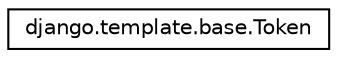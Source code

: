 digraph "Graphical Class Hierarchy"
{
 // LATEX_PDF_SIZE
  edge [fontname="Helvetica",fontsize="10",labelfontname="Helvetica",labelfontsize="10"];
  node [fontname="Helvetica",fontsize="10",shape=record];
  rankdir="LR";
  Node0 [label="django.template.base.Token",height=0.2,width=0.4,color="black", fillcolor="white", style="filled",URL="$classdjango_1_1template_1_1base_1_1_token.html",tooltip=" "];
}
